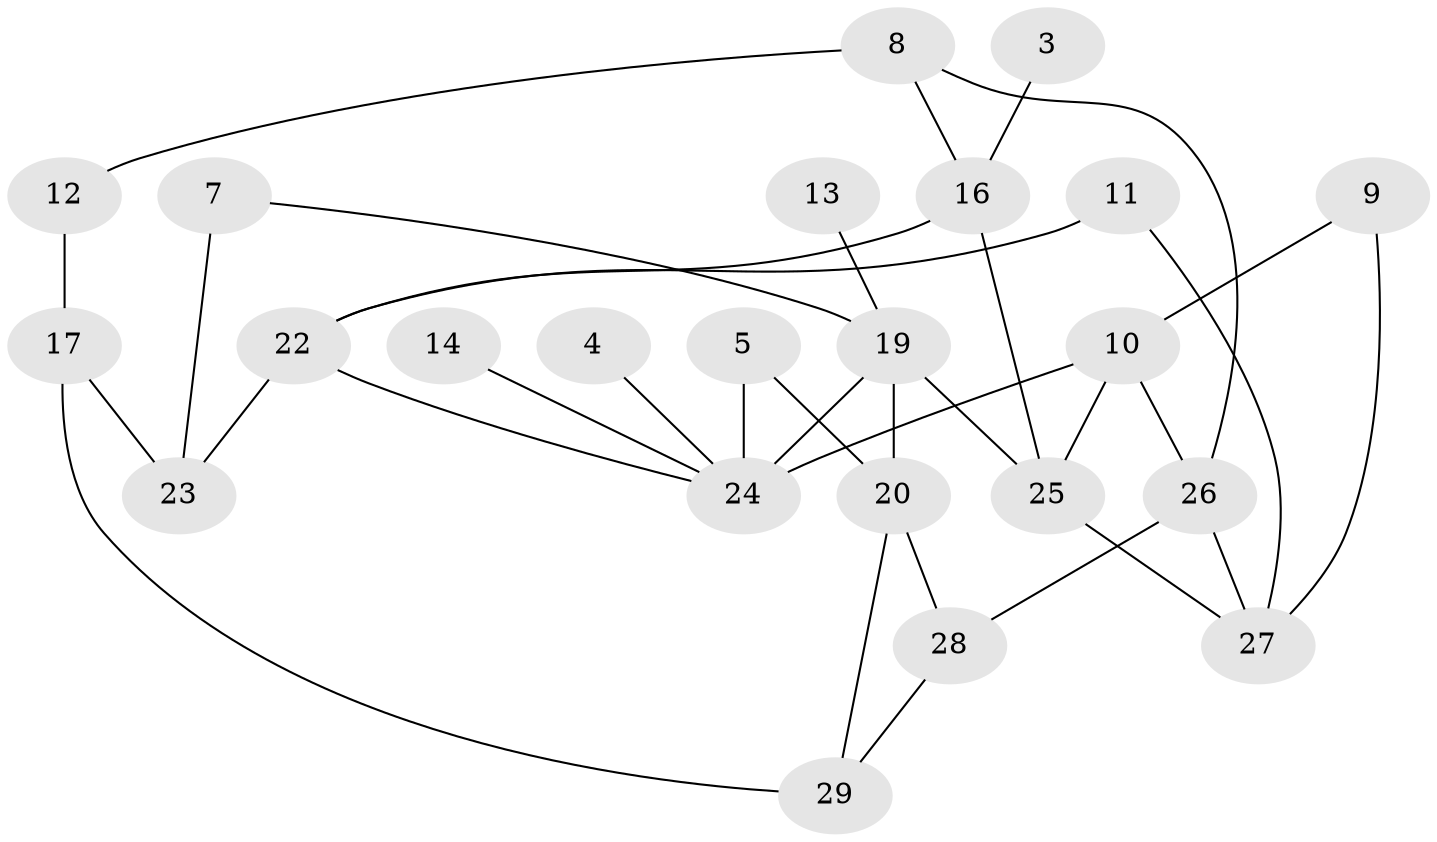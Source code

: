 // original degree distribution, {0: 0.11864406779661017, 1: 0.2033898305084746, 3: 0.23728813559322035, 2: 0.23728813559322035, 4: 0.13559322033898305, 5: 0.05084745762711865, 7: 0.01694915254237288}
// Generated by graph-tools (version 1.1) at 2025/49/03/09/25 03:49:07]
// undirected, 23 vertices, 34 edges
graph export_dot {
graph [start="1"]
  node [color=gray90,style=filled];
  3;
  4;
  5;
  7;
  8;
  9;
  10;
  11;
  12;
  13;
  14;
  16;
  17;
  19;
  20;
  22;
  23;
  24;
  25;
  26;
  27;
  28;
  29;
  3 -- 16 [weight=1.0];
  4 -- 24 [weight=1.0];
  5 -- 20 [weight=1.0];
  5 -- 24 [weight=1.0];
  7 -- 19 [weight=1.0];
  7 -- 23 [weight=2.0];
  8 -- 12 [weight=1.0];
  8 -- 16 [weight=1.0];
  8 -- 26 [weight=1.0];
  9 -- 10 [weight=1.0];
  9 -- 27 [weight=1.0];
  10 -- 24 [weight=1.0];
  10 -- 25 [weight=1.0];
  10 -- 26 [weight=1.0];
  11 -- 22 [weight=1.0];
  11 -- 27 [weight=1.0];
  12 -- 17 [weight=1.0];
  13 -- 19 [weight=1.0];
  14 -- 24 [weight=1.0];
  16 -- 22 [weight=1.0];
  16 -- 25 [weight=1.0];
  17 -- 23 [weight=1.0];
  17 -- 29 [weight=1.0];
  19 -- 20 [weight=1.0];
  19 -- 24 [weight=2.0];
  19 -- 25 [weight=1.0];
  20 -- 28 [weight=1.0];
  20 -- 29 [weight=1.0];
  22 -- 23 [weight=1.0];
  22 -- 24 [weight=1.0];
  25 -- 27 [weight=1.0];
  26 -- 27 [weight=1.0];
  26 -- 28 [weight=1.0];
  28 -- 29 [weight=1.0];
}
